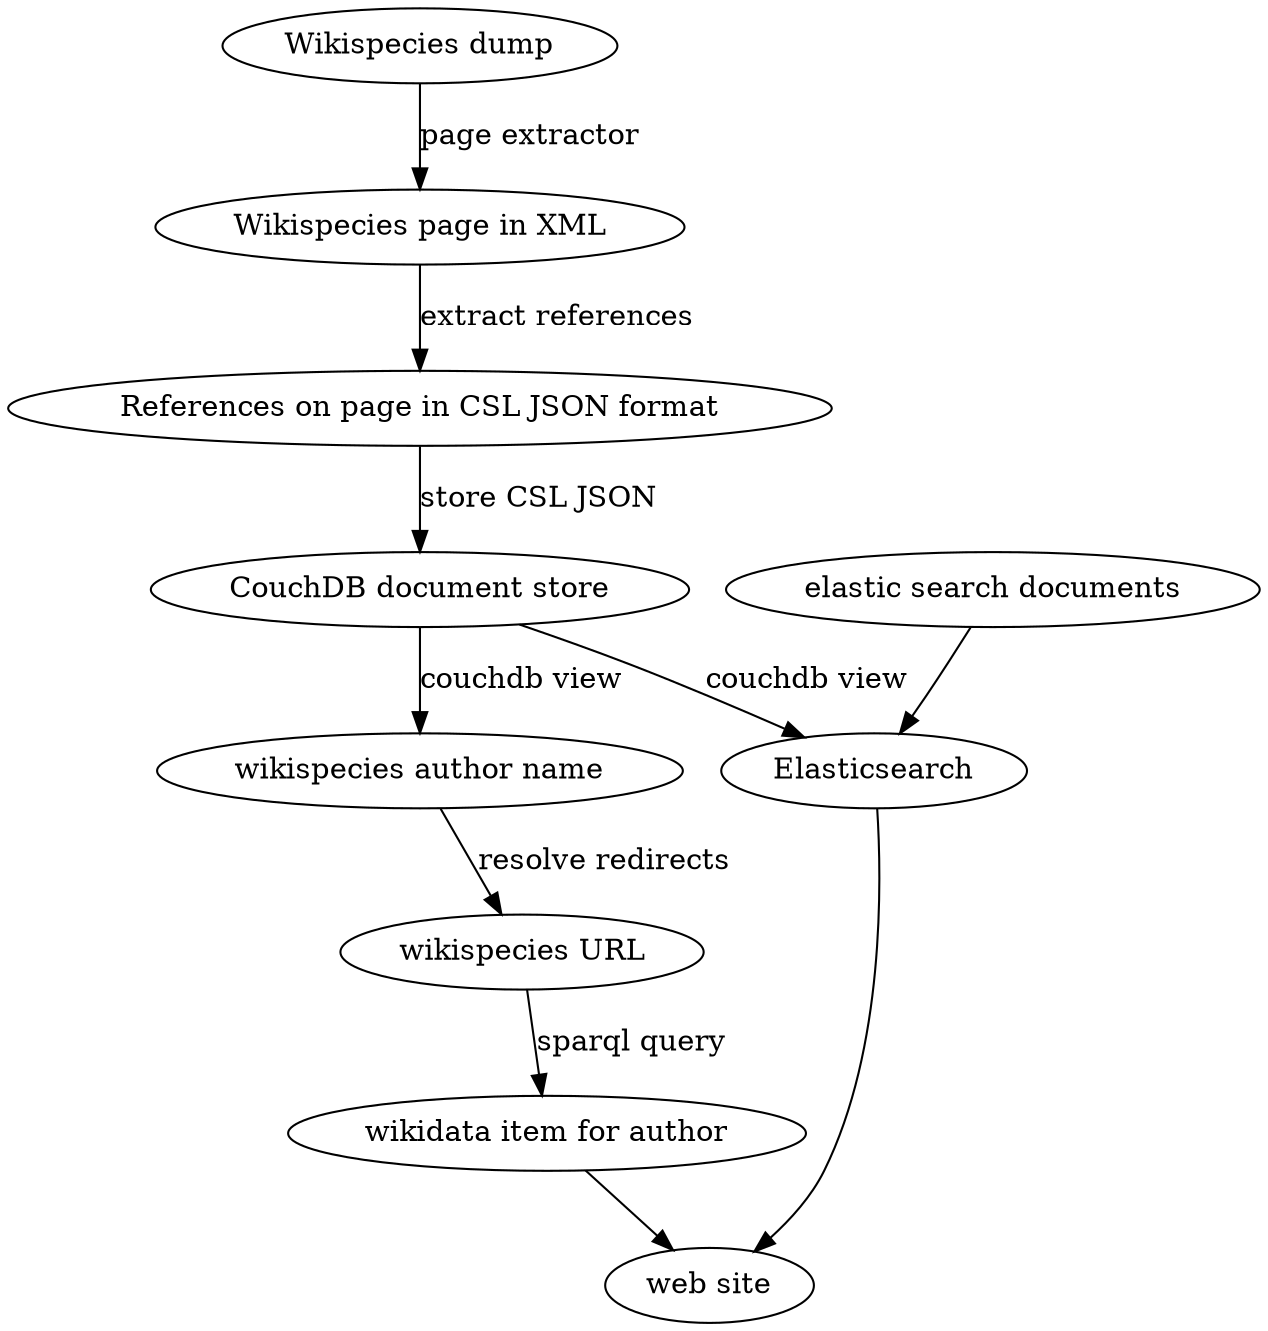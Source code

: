 digraph g {
	dump[label="Wikispecies dump"];
	
	couchdb[label="CouchDB document store"];
	elastic[label="Elasticsearch"];
	page[label="Wikispecies page in XML"];
	csl[label="References on page in CSL JSON format"];
	
	dump -> page [label="page extractor"];
	page -> csl [label="extract references"];
	csl -> couchdb [label="store CSL JSON"];
	
	couchdb -> elastic[label="couchdb view"];
	couchdb -> "wikispecies author name" [label="couchdb view"];
	
	"wikispecies author name" -> "wikispecies URL" [label="resolve redirects"];
	"wikispecies URL" -> "wikidata item for author" [label="sparql query"];
	
	"elastic search documents" -> elastic;
	
	 "wikidata item for author" -> "web site";
	
	elastic -> "web site";



}